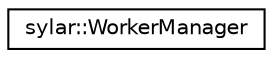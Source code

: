 digraph "类继承关系图"
{
 // LATEX_PDF_SIZE
  edge [fontname="Helvetica",fontsize="10",labelfontname="Helvetica",labelfontsize="10"];
  node [fontname="Helvetica",fontsize="10",shape=record];
  rankdir="LR";
  Node0 [label="sylar::WorkerManager",height=0.2,width=0.4,color="black", fillcolor="white", style="filled",URL="$classsylar_1_1WorkerManager.html",tooltip=" "];
}
